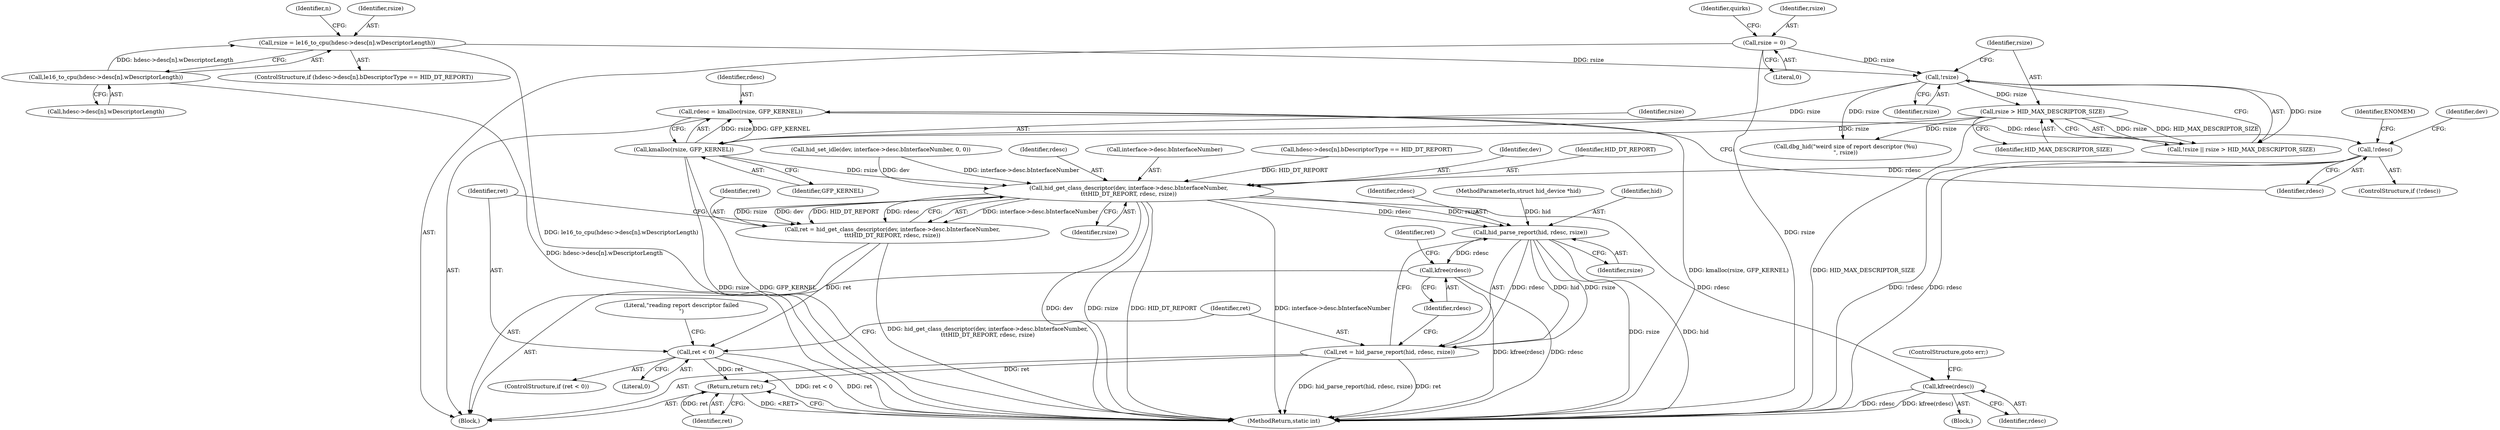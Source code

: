 digraph "0_linux_f043bfc98c193c284e2cd768fefabe18ac2fed9b@API" {
"1000303" [label="(Call,rdesc = kmalloc(rsize, GFP_KERNEL))"];
"1000305" [label="(Call,kmalloc(rsize, GFP_KERNEL))"];
"1000291" [label="(Call,!rsize)"];
"1000279" [label="(Call,rsize = le16_to_cpu(hdesc->desc[n].wDescriptorLength))"];
"1000281" [label="(Call,le16_to_cpu(hdesc->desc[n].wDescriptorLength))"];
"1000130" [label="(Call,rsize = 0)"];
"1000293" [label="(Call,rsize > HID_MAX_DESCRIPTOR_SIZE)"];
"1000309" [label="(Call,!rdesc)"];
"1000325" [label="(Call,hid_get_class_descriptor(dev, interface->desc.bInterfaceNumber,\n\t\t\tHID_DT_REPORT, rdesc, rsize))"];
"1000323" [label="(Call,ret = hid_get_class_descriptor(dev, interface->desc.bInterfaceNumber,\n\t\t\tHID_DT_REPORT, rdesc, rsize))"];
"1000336" [label="(Call,ret < 0)"];
"1000367" [label="(Return,return ret;)"];
"1000342" [label="(Call,kfree(rdesc))"];
"1000347" [label="(Call,hid_parse_report(hid, rdesc, rsize))"];
"1000345" [label="(Call,ret = hid_parse_report(hid, rdesc, rsize))"];
"1000351" [label="(Call,kfree(rdesc))"];
"1000268" [label="(Identifier,n)"];
"1000282" [label="(Call,hdesc->desc[n].wDescriptorLength)"];
"1000306" [label="(Identifier,rsize)"];
"1000368" [label="(Identifier,ret)"];
"1000269" [label="(ControlStructure,if (hdesc->desc[n].bDescriptorType == HID_DT_REPORT))"];
"1000336" [label="(Call,ret < 0)"];
"1000333" [label="(Identifier,rdesc)"];
"1000138" [label="(Identifier,quirks)"];
"1000280" [label="(Identifier,rsize)"];
"1000315" [label="(Identifier,dev)"];
"1000309" [label="(Call,!rdesc)"];
"1000351" [label="(Call,kfree(rdesc))"];
"1000369" [label="(MethodReturn,static int)"];
"1000325" [label="(Call,hid_get_class_descriptor(dev, interface->desc.bInterfaceNumber,\n\t\t\tHID_DT_REPORT, rdesc, rsize))"];
"1000294" [label="(Identifier,rsize)"];
"1000345" [label="(Call,ret = hid_parse_report(hid, rdesc, rsize))"];
"1000293" [label="(Call,rsize > HID_MAX_DESCRIPTOR_SIZE)"];
"1000342" [label="(Call,kfree(rdesc))"];
"1000327" [label="(Call,interface->desc.bInterfaceNumber)"];
"1000367" [label="(Return,return ret;)"];
"1000346" [label="(Identifier,ret)"];
"1000307" [label="(Identifier,GFP_KERNEL)"];
"1000270" [label="(Call,hdesc->desc[n].bDescriptorType == HID_DT_REPORT)"];
"1000323" [label="(Call,ret = hid_get_class_descriptor(dev, interface->desc.bInterfaceNumber,\n\t\t\tHID_DT_REPORT, rdesc, rsize))"];
"1000354" [label="(Identifier,ret)"];
"1000313" [label="(Identifier,ENOMEM)"];
"1000308" [label="(ControlStructure,if (!rdesc))"];
"1000324" [label="(Identifier,ret)"];
"1000348" [label="(Identifier,hid)"];
"1000334" [label="(Identifier,rsize)"];
"1000131" [label="(Identifier,rsize)"];
"1000305" [label="(Call,kmalloc(rsize, GFP_KERNEL))"];
"1000281" [label="(Call,le16_to_cpu(hdesc->desc[n].wDescriptorLength))"];
"1000295" [label="(Identifier,HID_MAX_DESCRIPTOR_SIZE)"];
"1000337" [label="(Identifier,ret)"];
"1000335" [label="(ControlStructure,if (ret < 0))"];
"1000290" [label="(Call,!rsize || rsize > HID_MAX_DESCRIPTOR_SIZE)"];
"1000326" [label="(Identifier,dev)"];
"1000352" [label="(Identifier,rdesc)"];
"1000132" [label="(Literal,0)"];
"1000292" [label="(Identifier,rsize)"];
"1000291" [label="(Call,!rsize)"];
"1000341" [label="(Literal,\"reading report descriptor failed\n\")"];
"1000310" [label="(Identifier,rdesc)"];
"1000332" [label="(Identifier,HID_DT_REPORT)"];
"1000343" [label="(Identifier,rdesc)"];
"1000303" [label="(Call,rdesc = kmalloc(rsize, GFP_KERNEL))"];
"1000304" [label="(Identifier,rdesc)"];
"1000350" [label="(Identifier,rsize)"];
"1000338" [label="(Literal,0)"];
"1000347" [label="(Call,hid_parse_report(hid, rdesc, rsize))"];
"1000349" [label="(Identifier,rdesc)"];
"1000103" [label="(Block,)"];
"1000130" [label="(Call,rsize = 0)"];
"1000297" [label="(Call,dbg_hid(\"weird size of report descriptor (%u)\n\", rsize))"];
"1000279" [label="(Call,rsize = le16_to_cpu(hdesc->desc[n].wDescriptorLength))"];
"1000102" [label="(MethodParameterIn,struct hid_device *hid)"];
"1000314" [label="(Call,hid_set_idle(dev, interface->desc.bInterfaceNumber, 0, 0))"];
"1000344" [label="(ControlStructure,goto err;)"];
"1000339" [label="(Block,)"];
"1000303" -> "1000103"  [label="AST: "];
"1000303" -> "1000305"  [label="CFG: "];
"1000304" -> "1000303"  [label="AST: "];
"1000305" -> "1000303"  [label="AST: "];
"1000310" -> "1000303"  [label="CFG: "];
"1000303" -> "1000369"  [label="DDG: kmalloc(rsize, GFP_KERNEL)"];
"1000305" -> "1000303"  [label="DDG: rsize"];
"1000305" -> "1000303"  [label="DDG: GFP_KERNEL"];
"1000303" -> "1000309"  [label="DDG: rdesc"];
"1000305" -> "1000307"  [label="CFG: "];
"1000306" -> "1000305"  [label="AST: "];
"1000307" -> "1000305"  [label="AST: "];
"1000305" -> "1000369"  [label="DDG: GFP_KERNEL"];
"1000305" -> "1000369"  [label="DDG: rsize"];
"1000291" -> "1000305"  [label="DDG: rsize"];
"1000293" -> "1000305"  [label="DDG: rsize"];
"1000305" -> "1000325"  [label="DDG: rsize"];
"1000291" -> "1000290"  [label="AST: "];
"1000291" -> "1000292"  [label="CFG: "];
"1000292" -> "1000291"  [label="AST: "];
"1000294" -> "1000291"  [label="CFG: "];
"1000290" -> "1000291"  [label="CFG: "];
"1000291" -> "1000290"  [label="DDG: rsize"];
"1000279" -> "1000291"  [label="DDG: rsize"];
"1000130" -> "1000291"  [label="DDG: rsize"];
"1000291" -> "1000293"  [label="DDG: rsize"];
"1000291" -> "1000297"  [label="DDG: rsize"];
"1000279" -> "1000269"  [label="AST: "];
"1000279" -> "1000281"  [label="CFG: "];
"1000280" -> "1000279"  [label="AST: "];
"1000281" -> "1000279"  [label="AST: "];
"1000268" -> "1000279"  [label="CFG: "];
"1000279" -> "1000369"  [label="DDG: le16_to_cpu(hdesc->desc[n].wDescriptorLength)"];
"1000281" -> "1000279"  [label="DDG: hdesc->desc[n].wDescriptorLength"];
"1000281" -> "1000282"  [label="CFG: "];
"1000282" -> "1000281"  [label="AST: "];
"1000281" -> "1000369"  [label="DDG: hdesc->desc[n].wDescriptorLength"];
"1000130" -> "1000103"  [label="AST: "];
"1000130" -> "1000132"  [label="CFG: "];
"1000131" -> "1000130"  [label="AST: "];
"1000132" -> "1000130"  [label="AST: "];
"1000138" -> "1000130"  [label="CFG: "];
"1000130" -> "1000369"  [label="DDG: rsize"];
"1000293" -> "1000290"  [label="AST: "];
"1000293" -> "1000295"  [label="CFG: "];
"1000294" -> "1000293"  [label="AST: "];
"1000295" -> "1000293"  [label="AST: "];
"1000290" -> "1000293"  [label="CFG: "];
"1000293" -> "1000369"  [label="DDG: HID_MAX_DESCRIPTOR_SIZE"];
"1000293" -> "1000290"  [label="DDG: rsize"];
"1000293" -> "1000290"  [label="DDG: HID_MAX_DESCRIPTOR_SIZE"];
"1000293" -> "1000297"  [label="DDG: rsize"];
"1000309" -> "1000308"  [label="AST: "];
"1000309" -> "1000310"  [label="CFG: "];
"1000310" -> "1000309"  [label="AST: "];
"1000313" -> "1000309"  [label="CFG: "];
"1000315" -> "1000309"  [label="CFG: "];
"1000309" -> "1000369"  [label="DDG: rdesc"];
"1000309" -> "1000369"  [label="DDG: !rdesc"];
"1000309" -> "1000325"  [label="DDG: rdesc"];
"1000325" -> "1000323"  [label="AST: "];
"1000325" -> "1000334"  [label="CFG: "];
"1000326" -> "1000325"  [label="AST: "];
"1000327" -> "1000325"  [label="AST: "];
"1000332" -> "1000325"  [label="AST: "];
"1000333" -> "1000325"  [label="AST: "];
"1000334" -> "1000325"  [label="AST: "];
"1000323" -> "1000325"  [label="CFG: "];
"1000325" -> "1000369"  [label="DDG: dev"];
"1000325" -> "1000369"  [label="DDG: rsize"];
"1000325" -> "1000369"  [label="DDG: HID_DT_REPORT"];
"1000325" -> "1000369"  [label="DDG: interface->desc.bInterfaceNumber"];
"1000325" -> "1000323"  [label="DDG: interface->desc.bInterfaceNumber"];
"1000325" -> "1000323"  [label="DDG: rsize"];
"1000325" -> "1000323"  [label="DDG: dev"];
"1000325" -> "1000323"  [label="DDG: HID_DT_REPORT"];
"1000325" -> "1000323"  [label="DDG: rdesc"];
"1000314" -> "1000325"  [label="DDG: dev"];
"1000314" -> "1000325"  [label="DDG: interface->desc.bInterfaceNumber"];
"1000270" -> "1000325"  [label="DDG: HID_DT_REPORT"];
"1000325" -> "1000342"  [label="DDG: rdesc"];
"1000325" -> "1000347"  [label="DDG: rdesc"];
"1000325" -> "1000347"  [label="DDG: rsize"];
"1000323" -> "1000103"  [label="AST: "];
"1000324" -> "1000323"  [label="AST: "];
"1000337" -> "1000323"  [label="CFG: "];
"1000323" -> "1000369"  [label="DDG: hid_get_class_descriptor(dev, interface->desc.bInterfaceNumber,\n\t\t\tHID_DT_REPORT, rdesc, rsize)"];
"1000323" -> "1000336"  [label="DDG: ret"];
"1000336" -> "1000335"  [label="AST: "];
"1000336" -> "1000338"  [label="CFG: "];
"1000337" -> "1000336"  [label="AST: "];
"1000338" -> "1000336"  [label="AST: "];
"1000341" -> "1000336"  [label="CFG: "];
"1000346" -> "1000336"  [label="CFG: "];
"1000336" -> "1000369"  [label="DDG: ret < 0"];
"1000336" -> "1000369"  [label="DDG: ret"];
"1000336" -> "1000367"  [label="DDG: ret"];
"1000367" -> "1000103"  [label="AST: "];
"1000367" -> "1000368"  [label="CFG: "];
"1000368" -> "1000367"  [label="AST: "];
"1000369" -> "1000367"  [label="CFG: "];
"1000367" -> "1000369"  [label="DDG: <RET>"];
"1000368" -> "1000367"  [label="DDG: ret"];
"1000345" -> "1000367"  [label="DDG: ret"];
"1000342" -> "1000339"  [label="AST: "];
"1000342" -> "1000343"  [label="CFG: "];
"1000343" -> "1000342"  [label="AST: "];
"1000344" -> "1000342"  [label="CFG: "];
"1000342" -> "1000369"  [label="DDG: rdesc"];
"1000342" -> "1000369"  [label="DDG: kfree(rdesc)"];
"1000347" -> "1000345"  [label="AST: "];
"1000347" -> "1000350"  [label="CFG: "];
"1000348" -> "1000347"  [label="AST: "];
"1000349" -> "1000347"  [label="AST: "];
"1000350" -> "1000347"  [label="AST: "];
"1000345" -> "1000347"  [label="CFG: "];
"1000347" -> "1000369"  [label="DDG: hid"];
"1000347" -> "1000369"  [label="DDG: rsize"];
"1000347" -> "1000345"  [label="DDG: hid"];
"1000347" -> "1000345"  [label="DDG: rdesc"];
"1000347" -> "1000345"  [label="DDG: rsize"];
"1000102" -> "1000347"  [label="DDG: hid"];
"1000347" -> "1000351"  [label="DDG: rdesc"];
"1000345" -> "1000103"  [label="AST: "];
"1000346" -> "1000345"  [label="AST: "];
"1000352" -> "1000345"  [label="CFG: "];
"1000345" -> "1000369"  [label="DDG: hid_parse_report(hid, rdesc, rsize)"];
"1000345" -> "1000369"  [label="DDG: ret"];
"1000351" -> "1000103"  [label="AST: "];
"1000351" -> "1000352"  [label="CFG: "];
"1000352" -> "1000351"  [label="AST: "];
"1000354" -> "1000351"  [label="CFG: "];
"1000351" -> "1000369"  [label="DDG: kfree(rdesc)"];
"1000351" -> "1000369"  [label="DDG: rdesc"];
}

